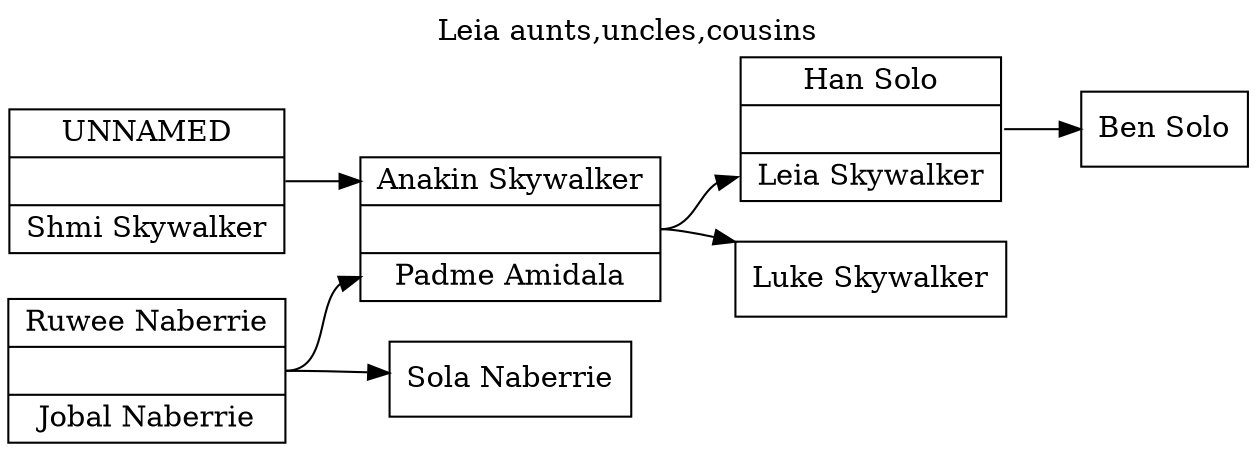 digraph family {
node [shape=record];
rankdir=LR;
labelloc="t";
label="Leia aunts,uncles,cousins";
f1 [label="<h>Han Solo|<u>|<w>Leia Skywalker"];
f2 [label="<h>Anakin Skywalker|<u>|<w>Padme Amidala"];
f3 [label="<h>UNNAMED|<u>|<w>Shmi Skywalker"];
f4 [label="<h>Ruwee Naberrie|<u>|<w>Jobal Naberrie"];
i5 [label="<i>Ben Solo"];
i6 [label="<i>Luke Skywalker"];
i7 [label="<i>Sola Naberrie"];
f2:u -> f1:w;
f3:u -> f2:h;
f1:u -> i5:i;
f4:u -> f2:w;
f2:u -> i6:i;
f4:u -> i7:i;
}
